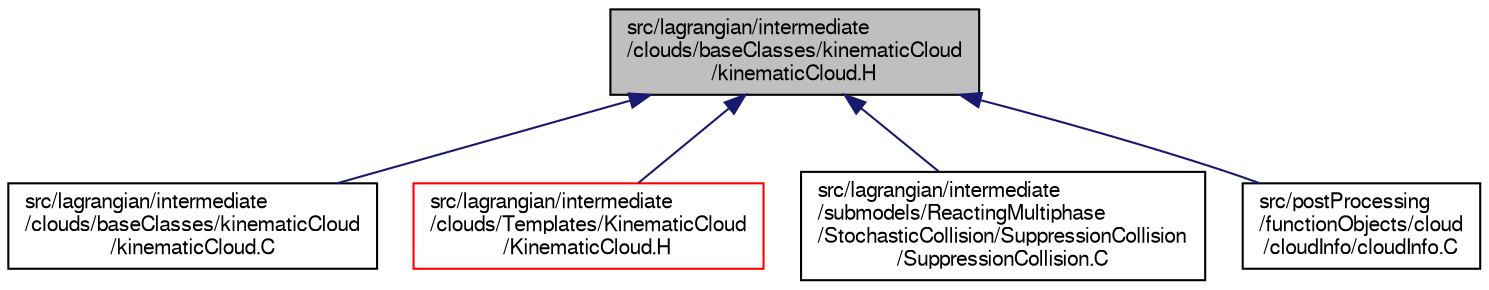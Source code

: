 digraph "src/lagrangian/intermediate/clouds/baseClasses/kinematicCloud/kinematicCloud.H"
{
  bgcolor="transparent";
  edge [fontname="FreeSans",fontsize="10",labelfontname="FreeSans",labelfontsize="10"];
  node [fontname="FreeSans",fontsize="10",shape=record];
  Node65 [label="src/lagrangian/intermediate\l/clouds/baseClasses/kinematicCloud\l/kinematicCloud.H",height=0.2,width=0.4,color="black", fillcolor="grey75", style="filled", fontcolor="black"];
  Node65 -> Node66 [dir="back",color="midnightblue",fontsize="10",style="solid",fontname="FreeSans"];
  Node66 [label="src/lagrangian/intermediate\l/clouds/baseClasses/kinematicCloud\l/kinematicCloud.C",height=0.2,width=0.4,color="black",URL="$a05138.html"];
  Node65 -> Node67 [dir="back",color="midnightblue",fontsize="10",style="solid",fontname="FreeSans"];
  Node67 [label="src/lagrangian/intermediate\l/clouds/Templates/KinematicCloud\l/KinematicCloud.H",height=0.2,width=0.4,color="red",URL="$a05201.html"];
  Node65 -> Node96 [dir="back",color="midnightblue",fontsize="10",style="solid",fontname="FreeSans"];
  Node96 [label="src/lagrangian/intermediate\l/submodels/ReactingMultiphase\l/StochasticCollision/SuppressionCollision\l/SuppressionCollision.C",height=0.2,width=0.4,color="black",URL="$a06293.html"];
  Node65 -> Node97 [dir="back",color="midnightblue",fontsize="10",style="solid",fontname="FreeSans"];
  Node97 [label="src/postProcessing\l/functionObjects/cloud\l/cloudInfo/cloudInfo.C",height=0.2,width=0.4,color="black",URL="$a13184.html"];
}
